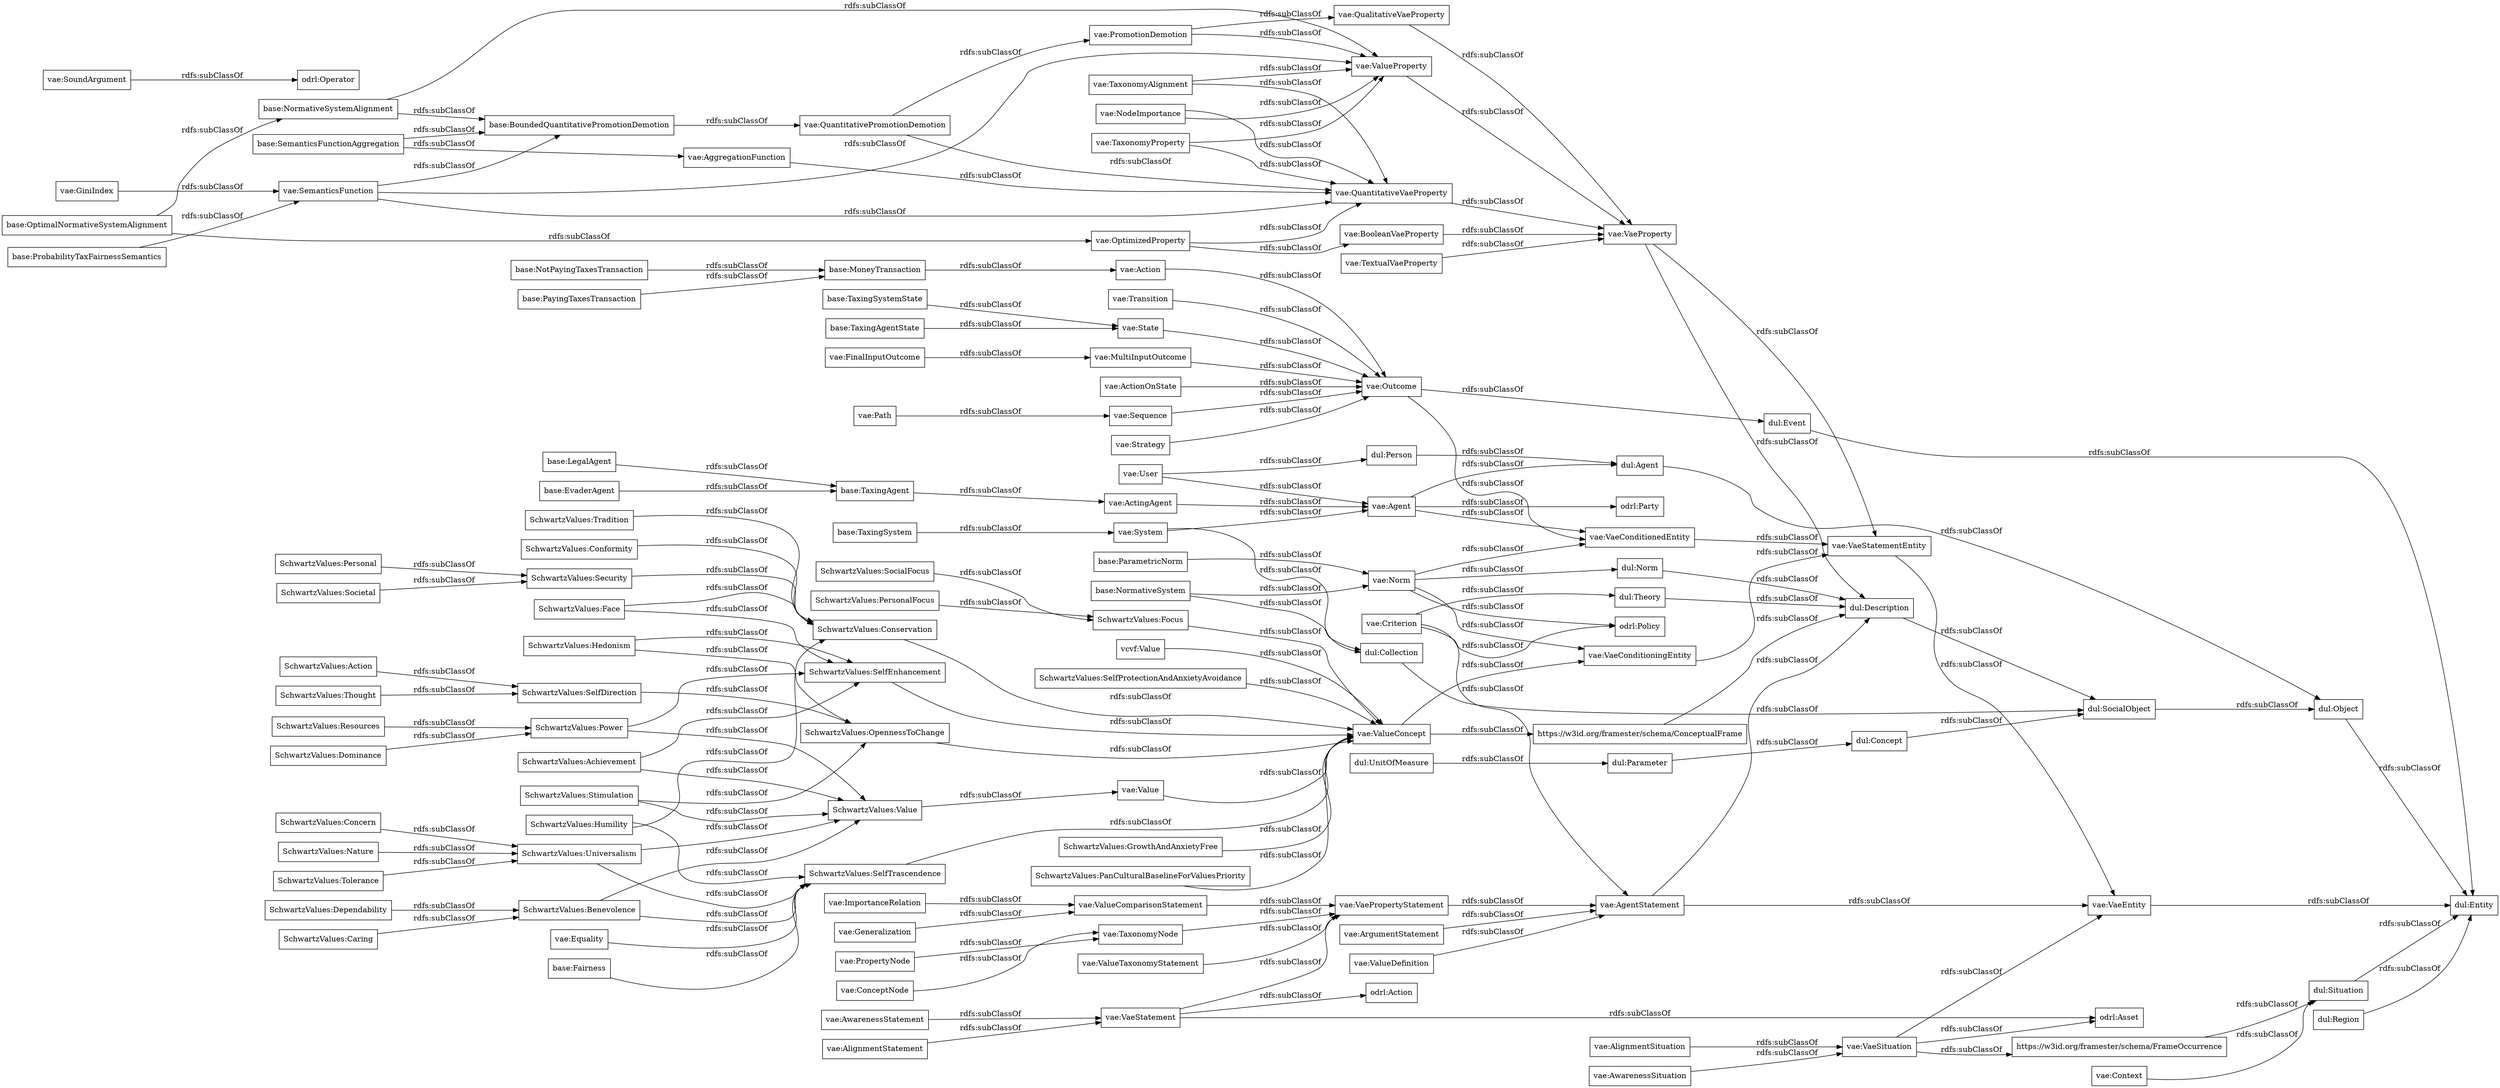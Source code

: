 digraph ar2dtool_diagram { 
rankdir=LR;
size="1000"
node [shape = rectangle, color="black"]; "dul:Concept" "base:NotPayingTaxesTransaction" "base:BoundedQuantitativePromotionDemotion" "base:TaxingAgentState" "base:TaxingAgent" "base:NormativeSystemAlignment" "base:LegalAgent" "dul:UnitOfMeasure" "base:MoneyTransaction" "dul:Parameter" "base:TaxingSystem" "base:PayingTaxesTransaction" "base:NormativeSystem" "base:SemanticsFunctionAggregation" "base:TaxingSystemState" "base:ParametricNorm" "base:EvaderAgent" "base:OptimalNormativeSystemAlignment" "base:ProbabilityTaxFairnessSemantics" "base:Fairness" "SchwartzValues:Dominance" "dul:Situation" "odrl:Action" "vae:Path" "vae:GiniIndex" "https://w3id.org/framester/schema/FrameOccurrence" "SchwartzValues:PersonalFocus" "SchwartzValues:Hedonism" "SchwartzValues:Societal" "vae:NodeImportance" "vae:BooleanVaeProperty" "vae:AggregationFunction" "SchwartzValues:Universalism" "vae:AwarenessSituation" "vae:Value" "SchwartzValues:Achievement" "odrl:Policy" "SchwartzValues:Stimulation" "SchwartzValues:Value" "dul:Norm" "vae:AlignmentSituation" "odrl:Operator" "vae:VaeProperty" "SchwartzValues:SelfTrascendence" "vae:Outcome" "https://w3id.org/framester/schema/ConceptualFrame" "vae:VaeEntity" "vae:MultiInputOutcome" "vae:SoundArgument" "SchwartzValues:Conservation" "vae:AlignmentStatement" "SchwartzValues:Dependability" "dul:SocialObject" "vae:QualitativeVaeProperty" "SchwartzValues:Caring" "odrl:Asset" "SchwartzValues:Nature" "dul:Person" "vae:Generalization" "vae:Context" "vae:ActionOnState" "vae:VaeStatement" "vae:TaxonomyProperty" "SchwartzValues:Security" "vae:ConceptNode" "dul:Object" "SchwartzValues:Tolerance" "vae:System" "SchwartzValues:Humility" "odrl:Party" "vae:QuantitativeVaeProperty" "vae:Norm" "SchwartzValues:GrowthAndAnxietyFree" "vae:User" "vae:Sequence" "vae:AgentStatement" "vae:VaeConditionedEntity" "SchwartzValues:Tradition" "dul:Event" "vae:PromotionDemotion" "dul:Agent" "vae:ValueTaxonomyStatement" "vae:TaxonomyAlignment" "SchwartzValues:SelfEnhancement" "vae:Strategy" "vae:Agent" "SchwartzValues:Benevolence" "vae:FinalInputOutcome" "SchwartzValues:PanCulturalBaselineForValuesPriority" "vae:VaeSituation" "SchwartzValues:Conformity" "vae:Action" "SchwartzValues:Focus" "SchwartzValues:Resources" "dul:Collection" "vae:AwarenessStatement" "vae:ValueDefinition" "SchwartzValues:OpennessToChange" "vae:ActingAgent" "vae:ValueConcept" "vae:PropertyNode" "vae:ValueProperty" "vae:ValueComparisonStatement" "vae:VaeStatementEntity" "vae:Criterion" "SchwartzValues:Thought" "vae:Transition" "vae:State" "dul:Entity" "SchwartzValues:Face" "vae:VaeConditioningEntity" "vae:VaePropertyStatement" "vae:TaxonomyNode" "vae:SemanticsFunction" "SchwartzValues:SocialFocus" "vae:Equality" "vae:OptimizedProperty" "dul:Theory" "dul:Region" "dul:Description" "vae:QuantitativePromotionDemotion" "SchwartzValues:Action" "vcvf:Value" "SchwartzValues:Power" "vae:ImportanceRelation" "SchwartzValues:Personal" "vae:ArgumentStatement" "SchwartzValues:SelfDirection" "SchwartzValues:Concern" "vae:TextualVaeProperty" "SchwartzValues:SelfProtectionAndAnxietyAvoidance" ; /*classes style*/
	"vae:GiniIndex" -> "vae:SemanticsFunction" [ label = "rdfs:subClassOf" ];
	"dul:Region" -> "dul:Entity" [ label = "rdfs:subClassOf" ];
	"vae:Strategy" -> "vae:Outcome" [ label = "rdfs:subClassOf" ];
	"SchwartzValues:Societal" -> "SchwartzValues:Security" [ label = "rdfs:subClassOf" ];
	"base:SemanticsFunctionAggregation" -> "base:BoundedQuantitativePromotionDemotion" [ label = "rdfs:subClassOf" ];
	"base:SemanticsFunctionAggregation" -> "vae:AggregationFunction" [ label = "rdfs:subClassOf" ];
	"vae:VaeStatementEntity" -> "vae:VaeEntity" [ label = "rdfs:subClassOf" ];
	"base:TaxingSystem" -> "vae:System" [ label = "rdfs:subClassOf" ];
	"base:ProbabilityTaxFairnessSemantics" -> "vae:SemanticsFunction" [ label = "rdfs:subClassOf" ];
	"dul:Description" -> "dul:SocialObject" [ label = "rdfs:subClassOf" ];
	"dul:Concept" -> "dul:SocialObject" [ label = "rdfs:subClassOf" ];
	"dul:Object" -> "dul:Entity" [ label = "rdfs:subClassOf" ];
	"SchwartzValues:Face" -> "SchwartzValues:SelfEnhancement" [ label = "rdfs:subClassOf" ];
	"SchwartzValues:Face" -> "SchwartzValues:Conservation" [ label = "rdfs:subClassOf" ];
	"SchwartzValues:Power" -> "SchwartzValues:Value" [ label = "rdfs:subClassOf" ];
	"SchwartzValues:Power" -> "SchwartzValues:SelfEnhancement" [ label = "rdfs:subClassOf" ];
	"SchwartzValues:Universalism" -> "SchwartzValues:Value" [ label = "rdfs:subClassOf" ];
	"SchwartzValues:Universalism" -> "SchwartzValues:SelfTrascendence" [ label = "rdfs:subClassOf" ];
	"base:OptimalNormativeSystemAlignment" -> "base:NormativeSystemAlignment" [ label = "rdfs:subClassOf" ];
	"base:OptimalNormativeSystemAlignment" -> "vae:OptimizedProperty" [ label = "rdfs:subClassOf" ];
	"base:TaxingAgent" -> "vae:ActingAgent" [ label = "rdfs:subClassOf" ];
	"vae:Outcome" -> "vae:VaeConditionedEntity" [ label = "rdfs:subClassOf" ];
	"vae:Outcome" -> "dul:Event" [ label = "rdfs:subClassOf" ];
	"vae:ValueComparisonStatement" -> "vae:VaePropertyStatement" [ label = "rdfs:subClassOf" ];
	"vae:Sequence" -> "vae:Outcome" [ label = "rdfs:subClassOf" ];
	"vae:Generalization" -> "vae:ValueComparisonStatement" [ label = "rdfs:subClassOf" ];
	"base:TaxingAgentState" -> "vae:State" [ label = "rdfs:subClassOf" ];
	"vae:SemanticsFunction" -> "base:BoundedQuantitativePromotionDemotion" [ label = "rdfs:subClassOf" ];
	"vae:SemanticsFunction" -> "vae:ValueProperty" [ label = "rdfs:subClassOf" ];
	"vae:SemanticsFunction" -> "vae:QuantitativeVaeProperty" [ label = "rdfs:subClassOf" ];
	"SchwartzValues:OpennessToChange" -> "vae:ValueConcept" [ label = "rdfs:subClassOf" ];
	"vae:AgentStatement" -> "vae:VaeEntity" [ label = "rdfs:subClassOf" ];
	"vae:AgentStatement" -> "dul:Description" [ label = "rdfs:subClassOf" ];
	"vae:BooleanVaeProperty" -> "vae:VaeProperty" [ label = "rdfs:subClassOf" ];
	"dul:UnitOfMeasure" -> "dul:Parameter" [ label = "rdfs:subClassOf" ];
	"vae:Norm" -> "vae:VaeConditioningEntity" [ label = "rdfs:subClassOf" ];
	"vae:Norm" -> "odrl:Policy" [ label = "rdfs:subClassOf" ];
	"vae:Norm" -> "dul:Norm" [ label = "rdfs:subClassOf" ];
	"vae:Norm" -> "vae:VaeConditionedEntity" [ label = "rdfs:subClassOf" ];
	"base:EvaderAgent" -> "base:TaxingAgent" [ label = "rdfs:subClassOf" ];
	"base:ParametricNorm" -> "vae:Norm" [ label = "rdfs:subClassOf" ];
	"SchwartzValues:Tolerance" -> "SchwartzValues:Universalism" [ label = "rdfs:subClassOf" ];
	"dul:SocialObject" -> "dul:Object" [ label = "rdfs:subClassOf" ];
	"SchwartzValues:Tradition" -> "SchwartzValues:Conservation" [ label = "rdfs:subClassOf" ];
	"SchwartzValues:Nature" -> "SchwartzValues:Universalism" [ label = "rdfs:subClassOf" ];
	"https://w3id.org/framester/schema/ConceptualFrame" -> "dul:Description" [ label = "rdfs:subClassOf" ];
	"vcvf:Value" -> "vae:ValueConcept" [ label = "rdfs:subClassOf" ];
	"SchwartzValues:SelfTrascendence" -> "vae:ValueConcept" [ label = "rdfs:subClassOf" ];
	"dul:Parameter" -> "dul:Concept" [ label = "rdfs:subClassOf" ];
	"base:NormativeSystem" -> "vae:Norm" [ label = "rdfs:subClassOf" ];
	"base:NormativeSystem" -> "dul:Collection" [ label = "rdfs:subClassOf" ];
	"vae:VaeStatement" -> "vae:VaePropertyStatement" [ label = "rdfs:subClassOf" ];
	"vae:VaeStatement" -> "odrl:Asset" [ label = "rdfs:subClassOf" ];
	"vae:VaeStatement" -> "odrl:Action" [ label = "rdfs:subClassOf" ];
	"SchwartzValues:Resources" -> "SchwartzValues:Power" [ label = "rdfs:subClassOf" ];
	"vae:MultiInputOutcome" -> "vae:Outcome" [ label = "rdfs:subClassOf" ];
	"SchwartzValues:SelfEnhancement" -> "vae:ValueConcept" [ label = "rdfs:subClassOf" ];
	"SchwartzValues:SocialFocus" -> "SchwartzValues:Focus" [ label = "rdfs:subClassOf" ];
	"vae:Equality" -> "SchwartzValues:SelfTrascendence" [ label = "rdfs:subClassOf" ];
	"vae:Context" -> "dul:Situation" [ label = "rdfs:subClassOf" ];
	"SchwartzValues:Focus" -> "vae:ValueConcept" [ label = "rdfs:subClassOf" ];
	"dul:Event" -> "dul:Entity" [ label = "rdfs:subClassOf" ];
	"SchwartzValues:Benevolence" -> "SchwartzValues:Value" [ label = "rdfs:subClassOf" ];
	"SchwartzValues:Benevolence" -> "SchwartzValues:SelfTrascendence" [ label = "rdfs:subClassOf" ];
	"SchwartzValues:Caring" -> "SchwartzValues:Benevolence" [ label = "rdfs:subClassOf" ];
	"SchwartzValues:Concern" -> "SchwartzValues:Universalism" [ label = "rdfs:subClassOf" ];
	"vae:Criterion" -> "dul:Theory" [ label = "rdfs:subClassOf" ];
	"vae:Criterion" -> "vae:AgentStatement" [ label = "rdfs:subClassOf" ];
	"vae:Criterion" -> "odrl:Policy" [ label = "rdfs:subClassOf" ];
	"vae:PromotionDemotion" -> "vae:ValueProperty" [ label = "rdfs:subClassOf" ];
	"vae:PromotionDemotion" -> "vae:QualitativeVaeProperty" [ label = "rdfs:subClassOf" ];
	"dul:Situation" -> "dul:Entity" [ label = "rdfs:subClassOf" ];
	"SchwartzValues:Achievement" -> "SchwartzValues:Value" [ label = "rdfs:subClassOf" ];
	"SchwartzValues:Achievement" -> "SchwartzValues:SelfEnhancement" [ label = "rdfs:subClassOf" ];
	"SchwartzValues:GrowthAndAnxietyFree" -> "vae:ValueConcept" [ label = "rdfs:subClassOf" ];
	"base:Fairness" -> "SchwartzValues:SelfTrascendence" [ label = "rdfs:subClassOf" ];
	"base:LegalAgent" -> "base:TaxingAgent" [ label = "rdfs:subClassOf" ];
	"vae:System" -> "vae:Agent" [ label = "rdfs:subClassOf" ];
	"vae:System" -> "dul:Collection" [ label = "rdfs:subClassOf" ];
	"vae:ArgumentStatement" -> "vae:AgentStatement" [ label = "rdfs:subClassOf" ];
	"vae:Path" -> "vae:Sequence" [ label = "rdfs:subClassOf" ];
	"vae:ValueProperty" -> "vae:VaeProperty" [ label = "rdfs:subClassOf" ];
	"SchwartzValues:Action" -> "SchwartzValues:SelfDirection" [ label = "rdfs:subClassOf" ];
	"dul:Norm" -> "dul:Description" [ label = "rdfs:subClassOf" ];
	"dul:Person" -> "dul:Agent" [ label = "rdfs:subClassOf" ];
	"vae:NodeImportance" -> "vae:ValueProperty" [ label = "rdfs:subClassOf" ];
	"vae:NodeImportance" -> "vae:QuantitativeVaeProperty" [ label = "rdfs:subClassOf" ];
	"vae:State" -> "vae:Outcome" [ label = "rdfs:subClassOf" ];
	"SchwartzValues:Conservation" -> "vae:ValueConcept" [ label = "rdfs:subClassOf" ];
	"vae:VaeSituation" -> "https://w3id.org/framester/schema/FrameOccurrence" [ label = "rdfs:subClassOf" ];
	"vae:VaeSituation" -> "vae:VaeEntity" [ label = "rdfs:subClassOf" ];
	"vae:VaeSituation" -> "odrl:Asset" [ label = "rdfs:subClassOf" ];
	"vae:VaePropertyStatement" -> "vae:AgentStatement" [ label = "rdfs:subClassOf" ];
	"vae:User" -> "vae:Agent" [ label = "rdfs:subClassOf" ];
	"vae:User" -> "dul:Person" [ label = "rdfs:subClassOf" ];
	"vae:SoundArgument" -> "odrl:Operator" [ label = "rdfs:subClassOf" ];
	"SchwartzValues:Security" -> "SchwartzValues:Conservation" [ label = "rdfs:subClassOf" ];
	"SchwartzValues:Conformity" -> "SchwartzValues:Conservation" [ label = "rdfs:subClassOf" ];
	"base:NormativeSystemAlignment" -> "base:BoundedQuantitativePromotionDemotion" [ label = "rdfs:subClassOf" ];
	"base:NormativeSystemAlignment" -> "vae:ValueProperty" [ label = "rdfs:subClassOf" ];
	"vae:VaeConditionedEntity" -> "vae:VaeStatementEntity" [ label = "rdfs:subClassOf" ];
	"SchwartzValues:Thought" -> "SchwartzValues:SelfDirection" [ label = "rdfs:subClassOf" ];
	"vae:FinalInputOutcome" -> "vae:MultiInputOutcome" [ label = "rdfs:subClassOf" ];
	"SchwartzValues:SelfProtectionAndAnxietyAvoidance" -> "vae:ValueConcept" [ label = "rdfs:subClassOf" ];
	"vae:ValueDefinition" -> "vae:AgentStatement" [ label = "rdfs:subClassOf" ];
	"vae:TaxonomyAlignment" -> "vae:ValueProperty" [ label = "rdfs:subClassOf" ];
	"vae:TaxonomyAlignment" -> "vae:QuantitativeVaeProperty" [ label = "rdfs:subClassOf" ];
	"SchwartzValues:Stimulation" -> "SchwartzValues:Value" [ label = "rdfs:subClassOf" ];
	"SchwartzValues:Stimulation" -> "SchwartzValues:OpennessToChange" [ label = "rdfs:subClassOf" ];
	"vae:TextualVaeProperty" -> "vae:VaeProperty" [ label = "rdfs:subClassOf" ];
	"vae:Action" -> "vae:Outcome" [ label = "rdfs:subClassOf" ];
	"vae:Transition" -> "vae:Outcome" [ label = "rdfs:subClassOf" ];
	"vae:AwarenessSituation" -> "vae:VaeSituation" [ label = "rdfs:subClassOf" ];
	"vae:AggregationFunction" -> "vae:QuantitativeVaeProperty" [ label = "rdfs:subClassOf" ];
	"vae:AwarenessStatement" -> "vae:VaeStatement" [ label = "rdfs:subClassOf" ];
	"vae:TaxonomyNode" -> "vae:VaePropertyStatement" [ label = "rdfs:subClassOf" ];
	"vae:ValueTaxonomyStatement" -> "vae:VaePropertyStatement" [ label = "rdfs:subClassOf" ];
	"SchwartzValues:Dominance" -> "SchwartzValues:Power" [ label = "rdfs:subClassOf" ];
	"vae:VaeProperty" -> "vae:VaeStatementEntity" [ label = "rdfs:subClassOf" ];
	"vae:VaeProperty" -> "dul:Description" [ label = "rdfs:subClassOf" ];
	"vae:QualitativeVaeProperty" -> "vae:VaeProperty" [ label = "rdfs:subClassOf" ];
	"SchwartzValues:PanCulturalBaselineForValuesPriority" -> "vae:ValueConcept" [ label = "rdfs:subClassOf" ];
	"vae:Agent" -> "vae:VaeConditionedEntity" [ label = "rdfs:subClassOf" ];
	"vae:Agent" -> "odrl:Party" [ label = "rdfs:subClassOf" ];
	"vae:Agent" -> "dul:Agent" [ label = "rdfs:subClassOf" ];
	"vae:VaeEntity" -> "dul:Entity" [ label = "rdfs:subClassOf" ];
	"vae:PropertyNode" -> "vae:TaxonomyNode" [ label = "rdfs:subClassOf" ];
	"base:TaxingSystemState" -> "vae:State" [ label = "rdfs:subClassOf" ];
	"vae:VaeConditioningEntity" -> "vae:VaeStatementEntity" [ label = "rdfs:subClassOf" ];
	"vae:ConceptNode" -> "vae:TaxonomyNode" [ label = "rdfs:subClassOf" ];
	"vae:Value" -> "vae:ValueConcept" [ label = "rdfs:subClassOf" ];
	"vae:OptimizedProperty" -> "vae:QuantitativeVaeProperty" [ label = "rdfs:subClassOf" ];
	"vae:OptimizedProperty" -> "vae:BooleanVaeProperty" [ label = "rdfs:subClassOf" ];
	"base:NotPayingTaxesTransaction" -> "base:MoneyTransaction" [ label = "rdfs:subClassOf" ];
	"dul:Collection" -> "dul:SocialObject" [ label = "rdfs:subClassOf" ];
	"https://w3id.org/framester/schema/FrameOccurrence" -> "dul:Situation" [ label = "rdfs:subClassOf" ];
	"vae:QuantitativeVaeProperty" -> "vae:VaeProperty" [ label = "rdfs:subClassOf" ];
	"SchwartzValues:Value" -> "vae:Value" [ label = "rdfs:subClassOf" ];
	"vae:QuantitativePromotionDemotion" -> "vae:QuantitativeVaeProperty" [ label = "rdfs:subClassOf" ];
	"vae:QuantitativePromotionDemotion" -> "vae:PromotionDemotion" [ label = "rdfs:subClassOf" ];
	"base:BoundedQuantitativePromotionDemotion" -> "vae:QuantitativePromotionDemotion" [ label = "rdfs:subClassOf" ];
	"dul:Theory" -> "dul:Description" [ label = "rdfs:subClassOf" ];
	"SchwartzValues:Personal" -> "SchwartzValues:Security" [ label = "rdfs:subClassOf" ];
	"SchwartzValues:Dependability" -> "SchwartzValues:Benevolence" [ label = "rdfs:subClassOf" ];
	"vae:ImportanceRelation" -> "vae:ValueComparisonStatement" [ label = "rdfs:subClassOf" ];
	"vae:ValueConcept" -> "https://w3id.org/framester/schema/ConceptualFrame" [ label = "rdfs:subClassOf" ];
	"vae:ValueConcept" -> "vae:VaeConditioningEntity" [ label = "rdfs:subClassOf" ];
	"base:PayingTaxesTransaction" -> "base:MoneyTransaction" [ label = "rdfs:subClassOf" ];
	"SchwartzValues:Hedonism" -> "SchwartzValues:SelfEnhancement" [ label = "rdfs:subClassOf" ];
	"SchwartzValues:Hedonism" -> "SchwartzValues:OpennessToChange" [ label = "rdfs:subClassOf" ];
	"vae:ActionOnState" -> "vae:Outcome" [ label = "rdfs:subClassOf" ];
	"vae:AlignmentSituation" -> "vae:VaeSituation" [ label = "rdfs:subClassOf" ];
	"base:MoneyTransaction" -> "vae:Action" [ label = "rdfs:subClassOf" ];
	"SchwartzValues:PersonalFocus" -> "SchwartzValues:Focus" [ label = "rdfs:subClassOf" ];
	"SchwartzValues:SelfDirection" -> "SchwartzValues:OpennessToChange" [ label = "rdfs:subClassOf" ];
	"vae:AlignmentStatement" -> "vae:VaeStatement" [ label = "rdfs:subClassOf" ];
	"vae:ActingAgent" -> "vae:Agent" [ label = "rdfs:subClassOf" ];
	"SchwartzValues:Humility" -> "SchwartzValues:SelfTrascendence" [ label = "rdfs:subClassOf" ];
	"SchwartzValues:Humility" -> "SchwartzValues:Conservation" [ label = "rdfs:subClassOf" ];
	"vae:TaxonomyProperty" -> "vae:ValueProperty" [ label = "rdfs:subClassOf" ];
	"vae:TaxonomyProperty" -> "vae:QuantitativeVaeProperty" [ label = "rdfs:subClassOf" ];
	"dul:Agent" -> "dul:Object" [ label = "rdfs:subClassOf" ];

}
